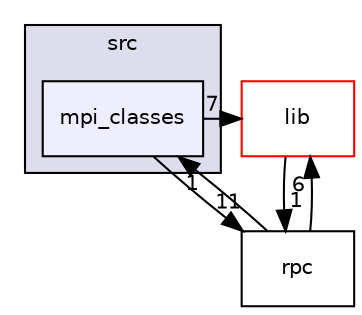digraph "src/mpi_classes" {
  compound=true
  node [ fontsize="10", fontname="Helvetica"];
  edge [ labelfontsize="10", labelfontname="Helvetica"];
  subgraph clusterdir_68267d1309a1af8e8297ef4c3efbcdba {
    graph [ bgcolor="#ddddee", pencolor="black", label="src" fontname="Helvetica", fontsize="10", URL="dir_68267d1309a1af8e8297ef4c3efbcdba.html"]
  dir_8696c3198efc5a0e5cdcba7ca4bc1c8d [shape=box, label="mpi_classes", style="filled", fillcolor="#eeeeff", pencolor="black", URL="dir_8696c3198efc5a0e5cdcba7ca4bc1c8d.html"];
  }
  dir_97aefd0d527b934f1d99a682da8fe6a9 [shape=box label="lib" fillcolor="white" style="filled" color="red" URL="dir_97aefd0d527b934f1d99a682da8fe6a9.html"];
  dir_1d8fd1f10602b1b3ec6e7b702d4ec182 [shape=box label="rpc" URL="dir_1d8fd1f10602b1b3ec6e7b702d4ec182.html"];
  dir_8696c3198efc5a0e5cdcba7ca4bc1c8d->dir_97aefd0d527b934f1d99a682da8fe6a9 [headlabel="7", labeldistance=1.5 headhref="dir_000004_000000.html"];
  dir_8696c3198efc5a0e5cdcba7ca4bc1c8d->dir_1d8fd1f10602b1b3ec6e7b702d4ec182 [headlabel="11", labeldistance=1.5 headhref="dir_000004_000005.html"];
  dir_97aefd0d527b934f1d99a682da8fe6a9->dir_1d8fd1f10602b1b3ec6e7b702d4ec182 [headlabel="1", labeldistance=1.5 headhref="dir_000000_000005.html"];
  dir_1d8fd1f10602b1b3ec6e7b702d4ec182->dir_8696c3198efc5a0e5cdcba7ca4bc1c8d [headlabel="1", labeldistance=1.5 headhref="dir_000005_000004.html"];
  dir_1d8fd1f10602b1b3ec6e7b702d4ec182->dir_97aefd0d527b934f1d99a682da8fe6a9 [headlabel="6", labeldistance=1.5 headhref="dir_000005_000000.html"];
}
